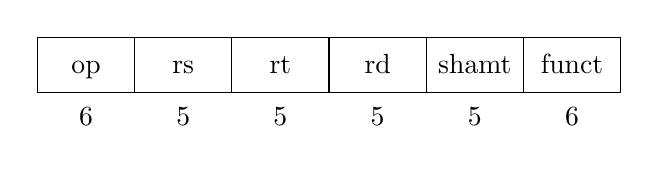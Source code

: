 \begin{tikzpicture}[node distance=1em]

\matrix (decomposed-representation) [
  matrix of nodes,
  row sep=0.2em,
  column sep=-\pgflinewidth,
  row 1/.style={
    nodes={
      rectangle, 
      draw, 
      text centered,
          text width=10mm,
      anchor=base,
      text height=.8em,text depth=.2em,minimum size=7mm
    }
  }
] {
op & rs & rt & rd & shamt & funct \\
6 & 5 & 5 & 5 & 5 & 6 \\
};
\end{tikzpicture}
